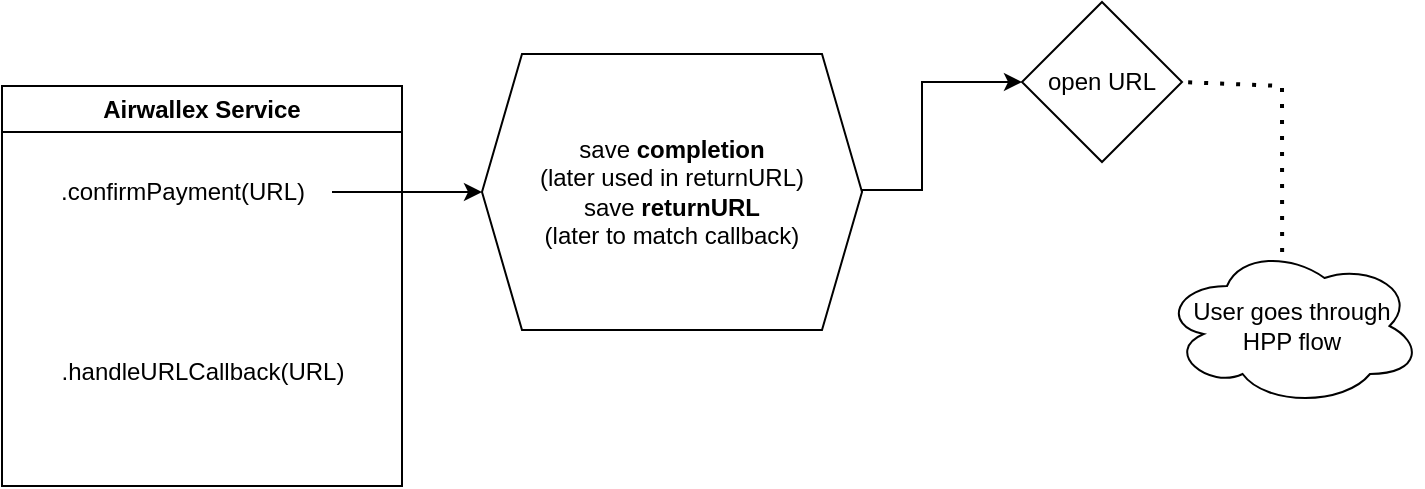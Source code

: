 <mxfile version="26.1.0">
  <diagram name="Page-1" id="DLOGIAq8vPEPJY1FGp4w">
    <mxGraphModel dx="1434" dy="761" grid="1" gridSize="10" guides="1" tooltips="1" connect="1" arrows="1" fold="1" page="1" pageScale="1" pageWidth="850" pageHeight="1100" math="0" shadow="0">
      <root>
        <mxCell id="0" />
        <mxCell id="1" parent="0" />
        <mxCell id="-jduLf4xtkM-P0gXbmvX-1" value="Airwallex Service" style="swimlane;whiteSpace=wrap;html=1;" vertex="1" parent="1">
          <mxGeometry x="80" y="160" width="200" height="200" as="geometry" />
        </mxCell>
        <mxCell id="-jduLf4xtkM-P0gXbmvX-3" style="edgeStyle=orthogonalEdgeStyle;rounded=0;orthogonalLoop=1;jettySize=auto;html=1;" edge="1" parent="1" source="-jduLf4xtkM-P0gXbmvX-2">
          <mxGeometry relative="1" as="geometry">
            <mxPoint x="320" y="213" as="targetPoint" />
          </mxGeometry>
        </mxCell>
        <mxCell id="-jduLf4xtkM-P0gXbmvX-2" value=".confirmPayment(URL)" style="text;html=1;align=center;verticalAlign=middle;resizable=0;points=[];autosize=1;strokeColor=none;fillColor=none;" vertex="1" parent="1">
          <mxGeometry x="95" y="198" width="150" height="30" as="geometry" />
        </mxCell>
        <mxCell id="-jduLf4xtkM-P0gXbmvX-5" style="edgeStyle=orthogonalEdgeStyle;rounded=0;orthogonalLoop=1;jettySize=auto;html=1;exitX=1;exitY=0.5;exitDx=0;exitDy=0;entryX=0;entryY=0.5;entryDx=0;entryDy=0;" edge="1" parent="1" source="-jduLf4xtkM-P0gXbmvX-7" target="-jduLf4xtkM-P0gXbmvX-6">
          <mxGeometry relative="1" as="geometry">
            <mxPoint x="480" y="213" as="targetPoint" />
            <mxPoint x="440" y="211.5" as="sourcePoint" />
            <Array as="points">
              <mxPoint x="510" y="212" />
              <mxPoint x="540" y="212" />
              <mxPoint x="540" y="158" />
            </Array>
          </mxGeometry>
        </mxCell>
        <mxCell id="-jduLf4xtkM-P0gXbmvX-6" value="open URL" style="rhombus;whiteSpace=wrap;html=1;" vertex="1" parent="1">
          <mxGeometry x="590" y="118" width="80" height="80" as="geometry" />
        </mxCell>
        <mxCell id="-jduLf4xtkM-P0gXbmvX-7" value="&lt;div&gt;save &lt;b&gt;completion&lt;/b&gt;&lt;/div&gt;&lt;div&gt;(later used in returnURL)&lt;/div&gt;&lt;div&gt;save &lt;b&gt;returnURL&lt;/b&gt;&lt;/div&gt;&lt;div&gt;(later to match callback)&lt;/div&gt;" style="shape=hexagon;perimeter=hexagonPerimeter2;whiteSpace=wrap;html=1;fixedSize=1;" vertex="1" parent="1">
          <mxGeometry x="320" y="144" width="190" height="138" as="geometry" />
        </mxCell>
        <mxCell id="-jduLf4xtkM-P0gXbmvX-8" value="" style="endArrow=none;dashed=1;html=1;dashPattern=1 3;strokeWidth=2;rounded=0;entryX=1;entryY=0.5;entryDx=0;entryDy=0;exitX=0.462;exitY=0.038;exitDx=0;exitDy=0;exitPerimeter=0;" edge="1" parent="1" source="-jduLf4xtkM-P0gXbmvX-9" target="-jduLf4xtkM-P0gXbmvX-6">
          <mxGeometry width="50" height="50" relative="1" as="geometry">
            <mxPoint x="720" y="240" as="sourcePoint" />
            <mxPoint x="660" y="280" as="targetPoint" />
            <Array as="points">
              <mxPoint x="720" y="160" />
            </Array>
          </mxGeometry>
        </mxCell>
        <mxCell id="-jduLf4xtkM-P0gXbmvX-9" value="User goes through&lt;div&gt;HPP flow&lt;/div&gt;" style="ellipse;shape=cloud;whiteSpace=wrap;html=1;" vertex="1" parent="1">
          <mxGeometry x="660" y="240" width="130" height="80" as="geometry" />
        </mxCell>
        <mxCell id="-jduLf4xtkM-P0gXbmvX-10" value=".handleURLCallback(URL)" style="text;html=1;align=center;verticalAlign=middle;resizable=0;points=[];autosize=1;strokeColor=none;fillColor=none;" vertex="1" parent="1">
          <mxGeometry x="100" y="288" width="160" height="30" as="geometry" />
        </mxCell>
      </root>
    </mxGraphModel>
  </diagram>
</mxfile>
